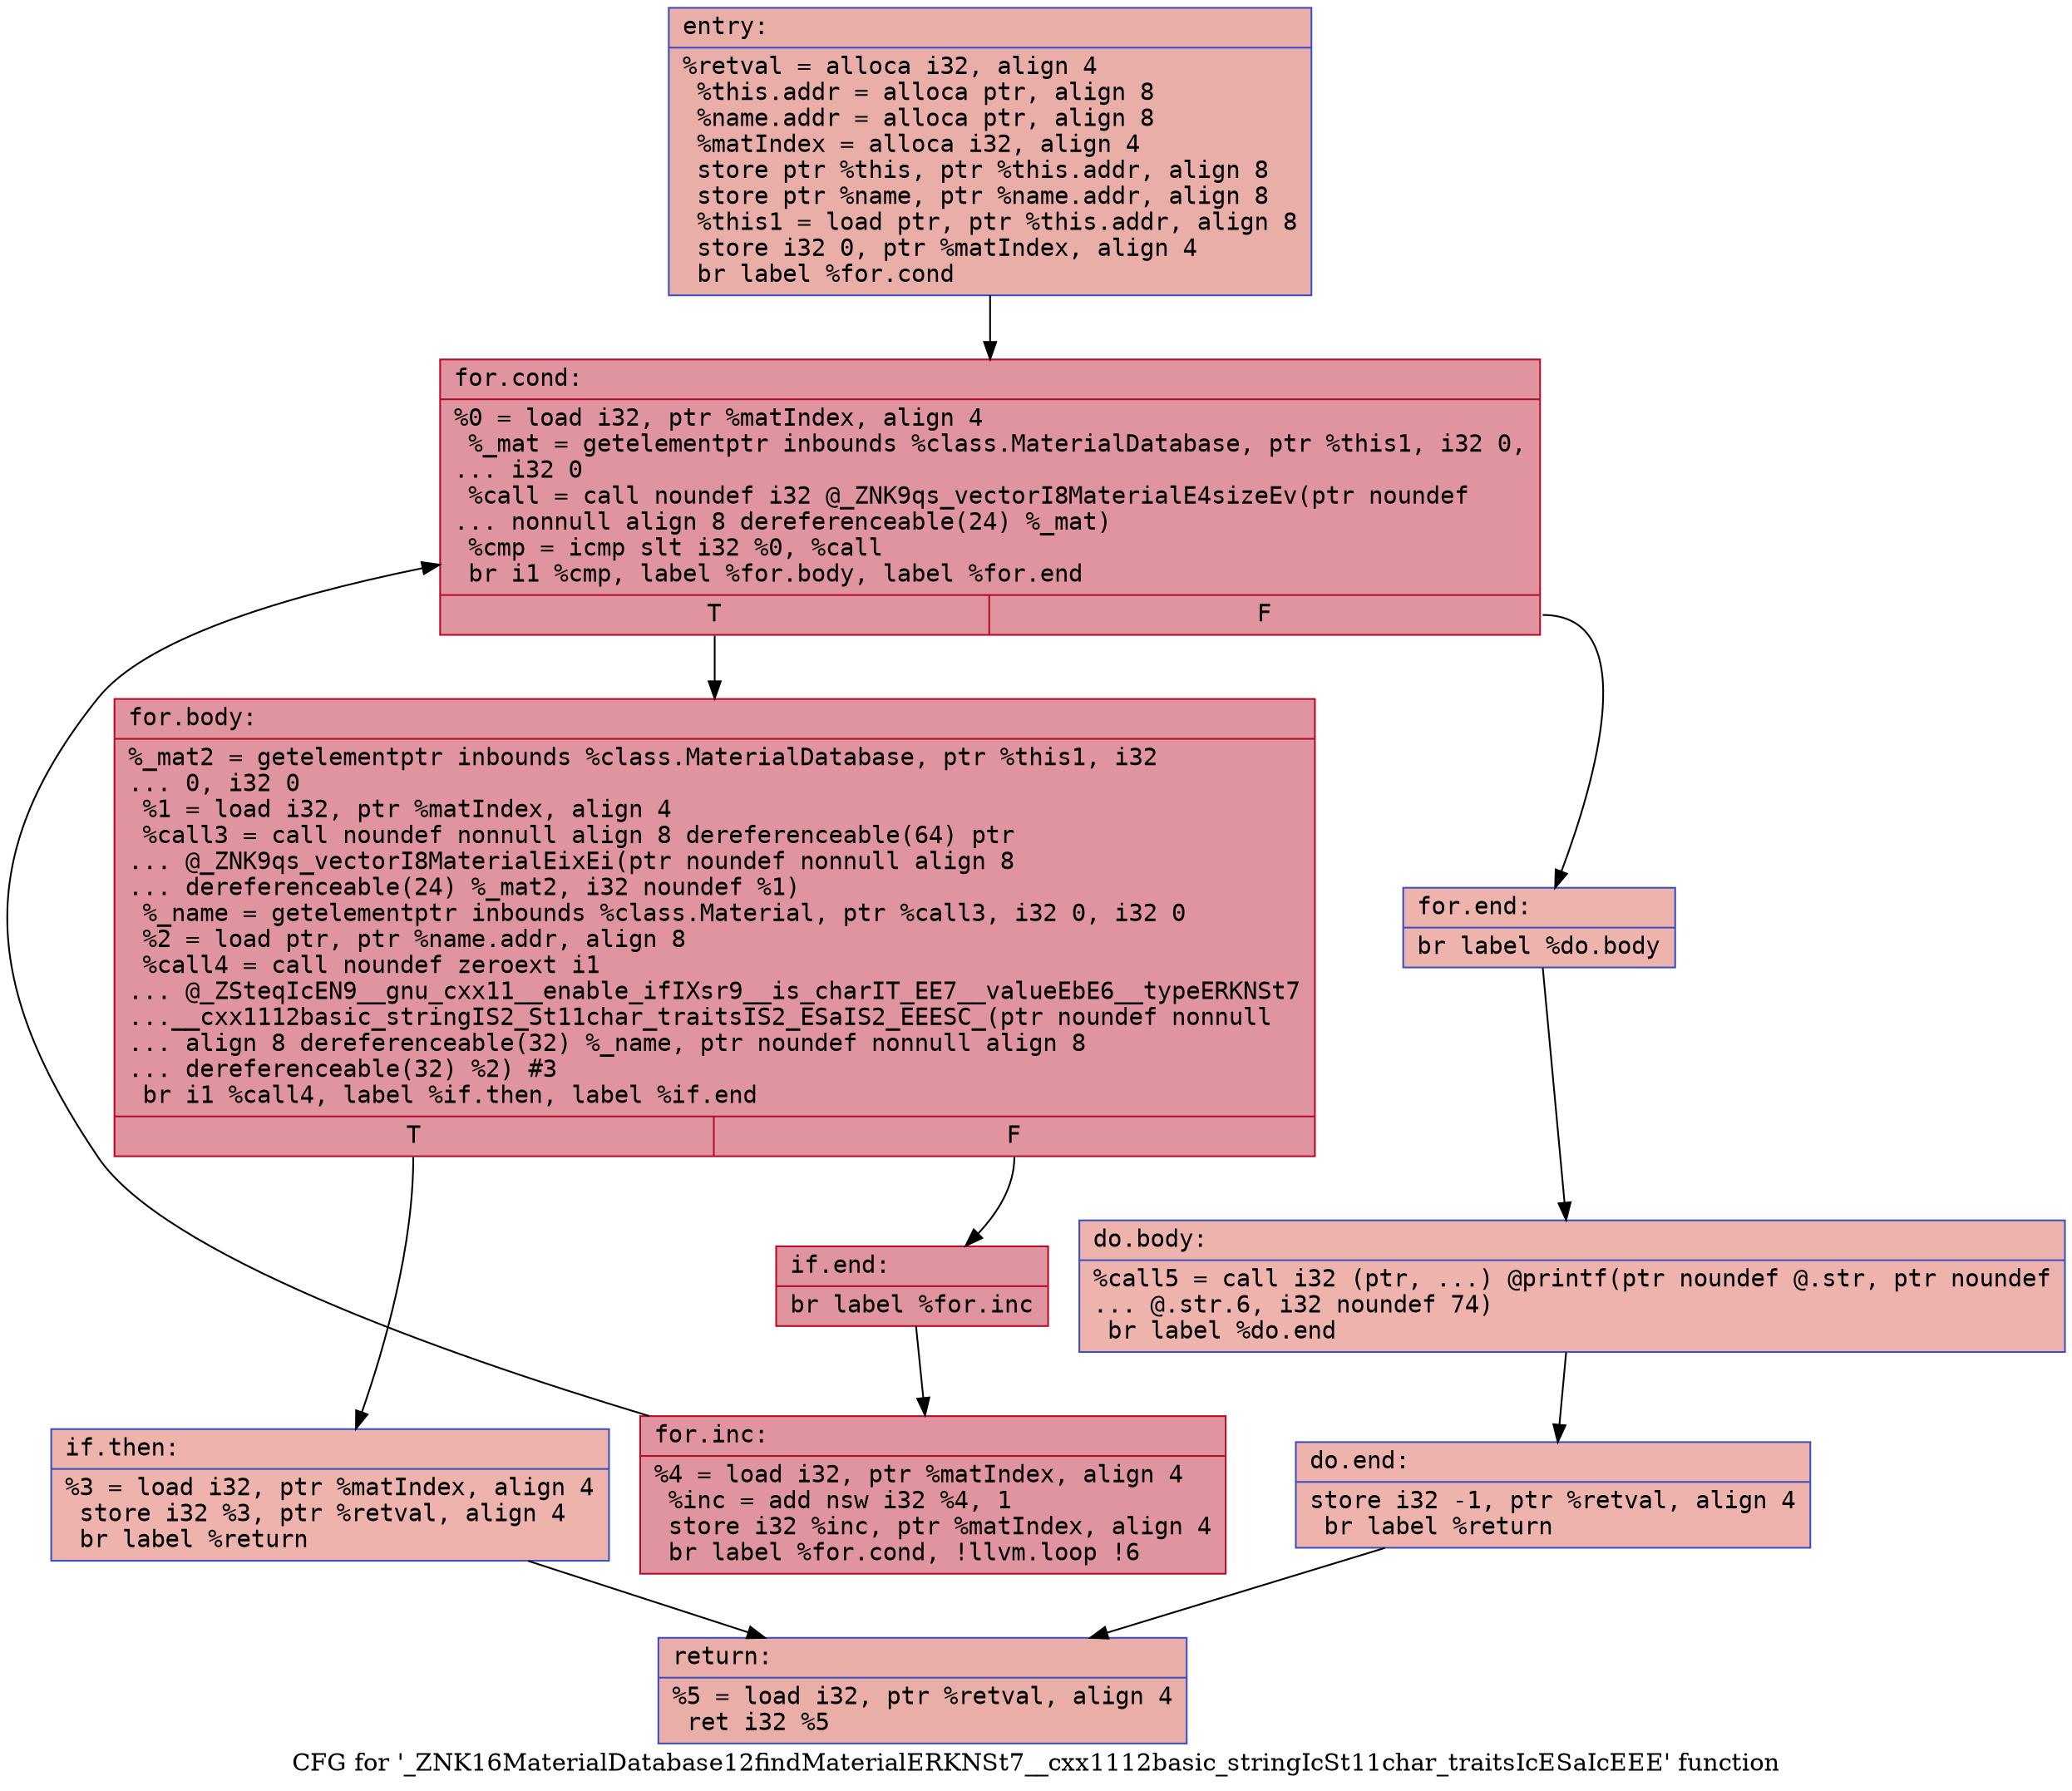 digraph "CFG for '_ZNK16MaterialDatabase12findMaterialERKNSt7__cxx1112basic_stringIcSt11char_traitsIcESaIcEEE' function" {
	label="CFG for '_ZNK16MaterialDatabase12findMaterialERKNSt7__cxx1112basic_stringIcSt11char_traitsIcESaIcEEE' function";

	Node0x55dfe4b9fe90 [shape=record,color="#3d50c3ff", style=filled, fillcolor="#d0473d70" fontname="Courier",label="{entry:\l|  %retval = alloca i32, align 4\l  %this.addr = alloca ptr, align 8\l  %name.addr = alloca ptr, align 8\l  %matIndex = alloca i32, align 4\l  store ptr %this, ptr %this.addr, align 8\l  store ptr %name, ptr %name.addr, align 8\l  %this1 = load ptr, ptr %this.addr, align 8\l  store i32 0, ptr %matIndex, align 4\l  br label %for.cond\l}"];
	Node0x55dfe4b9fe90 -> Node0x55dfe4ba0370[tooltip="entry -> for.cond\nProbability 100.00%" ];
	Node0x55dfe4ba0370 [shape=record,color="#b70d28ff", style=filled, fillcolor="#b70d2870" fontname="Courier",label="{for.cond:\l|  %0 = load i32, ptr %matIndex, align 4\l  %_mat = getelementptr inbounds %class.MaterialDatabase, ptr %this1, i32 0,\l... i32 0\l  %call = call noundef i32 @_ZNK9qs_vectorI8MaterialE4sizeEv(ptr noundef\l... nonnull align 8 dereferenceable(24) %_mat)\l  %cmp = icmp slt i32 %0, %call\l  br i1 %cmp, label %for.body, label %for.end\l|{<s0>T|<s1>F}}"];
	Node0x55dfe4ba0370:s0 -> Node0x55dfe4ba07f0[tooltip="for.cond -> for.body\nProbability 96.88%" ];
	Node0x55dfe4ba0370:s1 -> Node0x55dfe4ba09e0[tooltip="for.cond -> for.end\nProbability 3.12%" ];
	Node0x55dfe4ba07f0 [shape=record,color="#b70d28ff", style=filled, fillcolor="#b70d2870" fontname="Courier",label="{for.body:\l|  %_mat2 = getelementptr inbounds %class.MaterialDatabase, ptr %this1, i32\l... 0, i32 0\l  %1 = load i32, ptr %matIndex, align 4\l  %call3 = call noundef nonnull align 8 dereferenceable(64) ptr\l... @_ZNK9qs_vectorI8MaterialEixEi(ptr noundef nonnull align 8\l... dereferenceable(24) %_mat2, i32 noundef %1)\l  %_name = getelementptr inbounds %class.Material, ptr %call3, i32 0, i32 0\l  %2 = load ptr, ptr %name.addr, align 8\l  %call4 = call noundef zeroext i1\l... @_ZSteqIcEN9__gnu_cxx11__enable_ifIXsr9__is_charIT_EE7__valueEbE6__typeERKNSt7\l...__cxx1112basic_stringIS2_St11char_traitsIS2_ESaIS2_EEESC_(ptr noundef nonnull\l... align 8 dereferenceable(32) %_name, ptr noundef nonnull align 8\l... dereferenceable(32) %2) #3\l  br i1 %call4, label %if.then, label %if.end\l|{<s0>T|<s1>F}}"];
	Node0x55dfe4ba07f0:s0 -> Node0x55dfe4ba1260[tooltip="for.body -> if.then\nProbability 3.12%" ];
	Node0x55dfe4ba07f0:s1 -> Node0x55dfe4ba1310[tooltip="for.body -> if.end\nProbability 96.88%" ];
	Node0x55dfe4ba1260 [shape=record,color="#3d50c3ff", style=filled, fillcolor="#d6524470" fontname="Courier",label="{if.then:\l|  %3 = load i32, ptr %matIndex, align 4\l  store i32 %3, ptr %retval, align 4\l  br label %return\l}"];
	Node0x55dfe4ba1260 -> Node0x55dfe4ba15b0[tooltip="if.then -> return\nProbability 100.00%" ];
	Node0x55dfe4ba1310 [shape=record,color="#b70d28ff", style=filled, fillcolor="#b70d2870" fontname="Courier",label="{if.end:\l|  br label %for.inc\l}"];
	Node0x55dfe4ba1310 -> Node0x55dfe4ba1620[tooltip="if.end -> for.inc\nProbability 100.00%" ];
	Node0x55dfe4ba1620 [shape=record,color="#b70d28ff", style=filled, fillcolor="#b70d2870" fontname="Courier",label="{for.inc:\l|  %4 = load i32, ptr %matIndex, align 4\l  %inc = add nsw i32 %4, 1\l  store i32 %inc, ptr %matIndex, align 4\l  br label %for.cond, !llvm.loop !6\l}"];
	Node0x55dfe4ba1620 -> Node0x55dfe4ba0370[tooltip="for.inc -> for.cond\nProbability 100.00%" ];
	Node0x55dfe4ba09e0 [shape=record,color="#3d50c3ff", style=filled, fillcolor="#d6524470" fontname="Courier",label="{for.end:\l|  br label %do.body\l}"];
	Node0x55dfe4ba09e0 -> Node0x55dfe4ba1990[tooltip="for.end -> do.body\nProbability 100.00%" ];
	Node0x55dfe4ba1990 [shape=record,color="#3d50c3ff", style=filled, fillcolor="#d6524470" fontname="Courier",label="{do.body:\l|  %call5 = call i32 (ptr, ...) @printf(ptr noundef @.str, ptr noundef\l... @.str.6, i32 noundef 74)\l  br label %do.end\l}"];
	Node0x55dfe4ba1990 -> Node0x55dfe4ba0840[tooltip="do.body -> do.end\nProbability 100.00%" ];
	Node0x55dfe4ba0840 [shape=record,color="#3d50c3ff", style=filled, fillcolor="#d6524470" fontname="Courier",label="{do.end:\l|  store i32 -1, ptr %retval, align 4\l  br label %return\l}"];
	Node0x55dfe4ba0840 -> Node0x55dfe4ba15b0[tooltip="do.end -> return\nProbability 100.00%" ];
	Node0x55dfe4ba15b0 [shape=record,color="#3d50c3ff", style=filled, fillcolor="#d0473d70" fontname="Courier",label="{return:\l|  %5 = load i32, ptr %retval, align 4\l  ret i32 %5\l}"];
}
